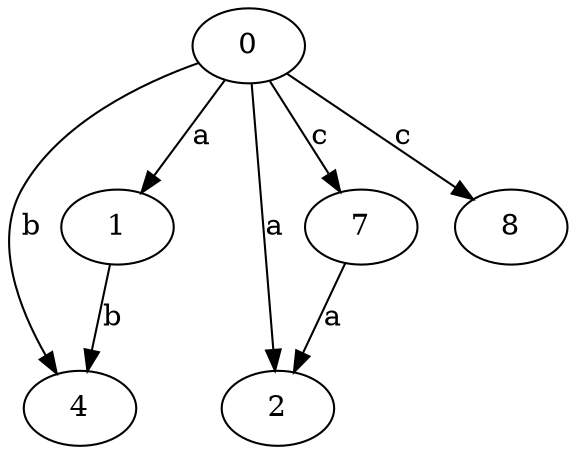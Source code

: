 strict digraph  {
1;
2;
4;
0;
7;
8;
1 -> 4  [label=b];
0 -> 1  [label=a];
0 -> 2  [label=a];
0 -> 4  [label=b];
0 -> 7  [label=c];
0 -> 8  [label=c];
7 -> 2  [label=a];
}
